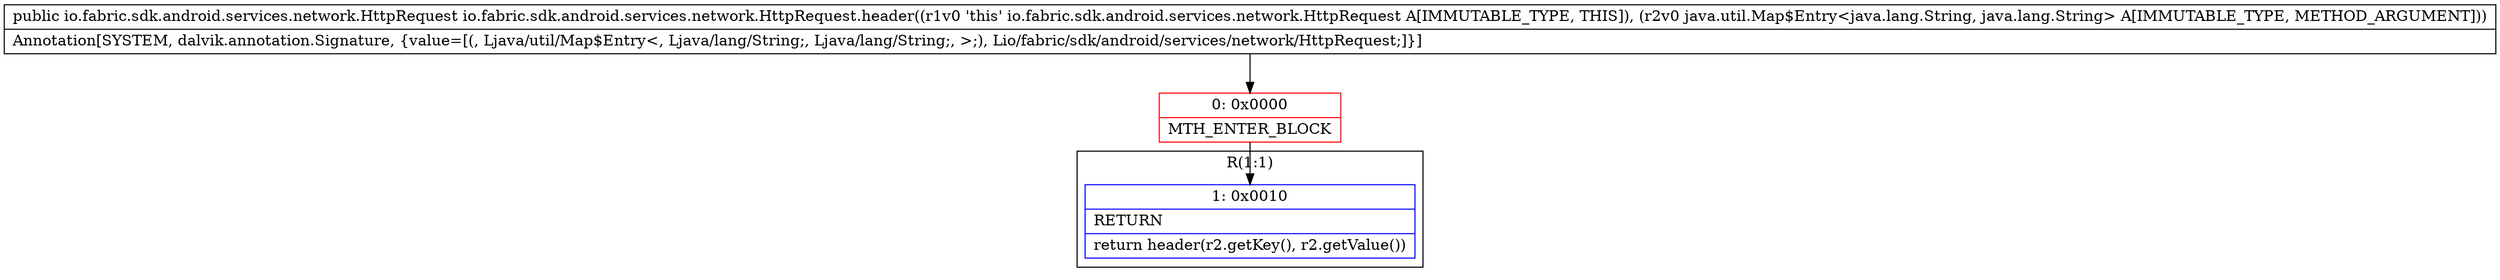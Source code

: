 digraph "CFG forio.fabric.sdk.android.services.network.HttpRequest.header(Ljava\/util\/Map$Entry;)Lio\/fabric\/sdk\/android\/services\/network\/HttpRequest;" {
subgraph cluster_Region_1642179843 {
label = "R(1:1)";
node [shape=record,color=blue];
Node_1 [shape=record,label="{1\:\ 0x0010|RETURN\l|return header(r2.getKey(), r2.getValue())\l}"];
}
Node_0 [shape=record,color=red,label="{0\:\ 0x0000|MTH_ENTER_BLOCK\l}"];
MethodNode[shape=record,label="{public io.fabric.sdk.android.services.network.HttpRequest io.fabric.sdk.android.services.network.HttpRequest.header((r1v0 'this' io.fabric.sdk.android.services.network.HttpRequest A[IMMUTABLE_TYPE, THIS]), (r2v0 java.util.Map$Entry\<java.lang.String, java.lang.String\> A[IMMUTABLE_TYPE, METHOD_ARGUMENT]))  | Annotation[SYSTEM, dalvik.annotation.Signature, \{value=[(, Ljava\/util\/Map$Entry\<, Ljava\/lang\/String;, Ljava\/lang\/String;, \>;), Lio\/fabric\/sdk\/android\/services\/network\/HttpRequest;]\}]\l}"];
MethodNode -> Node_0;
Node_0 -> Node_1;
}

